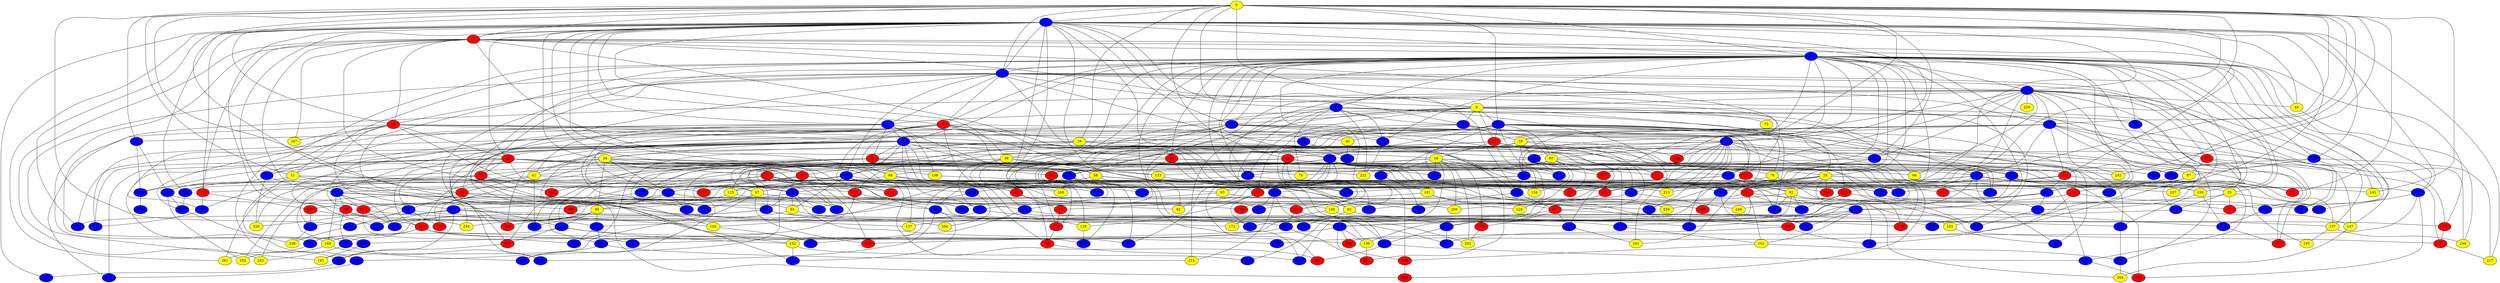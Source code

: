 graph {
0 [style = filled fillcolor = yellow];
1 [style = filled fillcolor = blue];
2 [style = filled fillcolor = red];
3 [style = filled fillcolor = blue];
4 [style = filled fillcolor = blue];
5 [style = filled fillcolor = blue];
6 [style = filled fillcolor = yellow];
7 [style = filled fillcolor = blue];
8 [style = filled fillcolor = red];
9 [style = filled fillcolor = blue];
10 [style = filled fillcolor = red];
11 [style = filled fillcolor = blue];
12 [style = filled fillcolor = blue];
13 [style = filled fillcolor = blue];
14 [style = filled fillcolor = blue];
15 [style = filled fillcolor = blue];
16 [style = filled fillcolor = yellow];
17 [style = filled fillcolor = red];
18 [style = filled fillcolor = yellow];
19 [style = filled fillcolor = blue];
20 [style = filled fillcolor = blue];
21 [style = filled fillcolor = blue];
22 [style = filled fillcolor = blue];
23 [style = filled fillcolor = blue];
24 [style = filled fillcolor = blue];
25 [style = filled fillcolor = yellow];
26 [style = filled fillcolor = yellow];
27 [style = filled fillcolor = blue];
28 [style = filled fillcolor = yellow];
29 [style = filled fillcolor = blue];
30 [style = filled fillcolor = red];
31 [style = filled fillcolor = blue];
32 [style = filled fillcolor = red];
33 [style = filled fillcolor = blue];
34 [style = filled fillcolor = red];
35 [style = filled fillcolor = yellow];
36 [style = filled fillcolor = blue];
37 [style = filled fillcolor = blue];
38 [style = filled fillcolor = yellow];
39 [style = filled fillcolor = red];
40 [style = filled fillcolor = yellow];
41 [style = filled fillcolor = yellow];
42 [style = filled fillcolor = blue];
43 [style = filled fillcolor = red];
44 [style = filled fillcolor = red];
45 [style = filled fillcolor = blue];
46 [style = filled fillcolor = red];
47 [style = filled fillcolor = blue];
48 [style = filled fillcolor = yellow];
49 [style = filled fillcolor = red];
50 [style = filled fillcolor = red];
51 [style = filled fillcolor = yellow];
52 [style = filled fillcolor = blue];
53 [style = filled fillcolor = blue];
54 [style = filled fillcolor = yellow];
55 [style = filled fillcolor = blue];
56 [style = filled fillcolor = red];
57 [style = filled fillcolor = red];
58 [style = filled fillcolor = yellow];
59 [style = filled fillcolor = blue];
60 [style = filled fillcolor = yellow];
61 [style = filled fillcolor = blue];
62 [style = filled fillcolor = red];
63 [style = filled fillcolor = blue];
64 [style = filled fillcolor = blue];
65 [style = filled fillcolor = yellow];
66 [style = filled fillcolor = yellow];
67 [style = filled fillcolor = yellow];
68 [style = filled fillcolor = blue];
69 [style = filled fillcolor = blue];
70 [style = filled fillcolor = red];
71 [style = filled fillcolor = blue];
72 [style = filled fillcolor = red];
73 [style = filled fillcolor = blue];
74 [style = filled fillcolor = red];
75 [style = filled fillcolor = yellow];
76 [style = filled fillcolor = yellow];
77 [style = filled fillcolor = blue];
78 [style = filled fillcolor = yellow];
79 [style = filled fillcolor = red];
80 [style = filled fillcolor = red];
81 [style = filled fillcolor = blue];
82 [style = filled fillcolor = yellow];
83 [style = filled fillcolor = blue];
84 [style = filled fillcolor = red];
85 [style = filled fillcolor = red];
86 [style = filled fillcolor = red];
87 [style = filled fillcolor = yellow];
88 [style = filled fillcolor = yellow];
89 [style = filled fillcolor = red];
90 [style = filled fillcolor = blue];
91 [style = filled fillcolor = red];
92 [style = filled fillcolor = yellow];
93 [style = filled fillcolor = yellow];
94 [style = filled fillcolor = red];
95 [style = filled fillcolor = yellow];
96 [style = filled fillcolor = red];
97 [style = filled fillcolor = red];
98 [style = filled fillcolor = blue];
99 [style = filled fillcolor = red];
100 [style = filled fillcolor = blue];
101 [style = filled fillcolor = blue];
102 [style = filled fillcolor = yellow];
103 [style = filled fillcolor = blue];
104 [style = filled fillcolor = blue];
105 [style = filled fillcolor = red];
106 [style = filled fillcolor = yellow];
107 [style = filled fillcolor = blue];
108 [style = filled fillcolor = yellow];
109 [style = filled fillcolor = blue];
110 [style = filled fillcolor = blue];
111 [style = filled fillcolor = red];
112 [style = filled fillcolor = blue];
113 [style = filled fillcolor = blue];
114 [style = filled fillcolor = blue];
115 [style = filled fillcolor = blue];
116 [style = filled fillcolor = blue];
117 [style = filled fillcolor = blue];
118 [style = filled fillcolor = blue];
119 [style = filled fillcolor = blue];
120 [style = filled fillcolor = blue];
121 [style = filled fillcolor = blue];
122 [style = filled fillcolor = red];
123 [style = filled fillcolor = red];
124 [style = filled fillcolor = blue];
125 [style = filled fillcolor = yellow];
126 [style = filled fillcolor = blue];
127 [style = filled fillcolor = red];
128 [style = filled fillcolor = yellow];
129 [style = filled fillcolor = yellow];
130 [style = filled fillcolor = red];
131 [style = filled fillcolor = blue];
132 [style = filled fillcolor = red];
133 [style = filled fillcolor = yellow];
134 [style = filled fillcolor = yellow];
135 [style = filled fillcolor = blue];
136 [style = filled fillcolor = blue];
137 [style = filled fillcolor = yellow];
138 [style = filled fillcolor = blue];
139 [style = filled fillcolor = yellow];
140 [style = filled fillcolor = blue];
141 [style = filled fillcolor = blue];
142 [style = filled fillcolor = blue];
143 [style = filled fillcolor = red];
144 [style = filled fillcolor = red];
145 [style = filled fillcolor = yellow];
146 [style = filled fillcolor = blue];
147 [style = filled fillcolor = yellow];
148 [style = filled fillcolor = red];
149 [style = filled fillcolor = red];
150 [style = filled fillcolor = red];
151 [style = filled fillcolor = yellow];
152 [style = filled fillcolor = yellow];
153 [style = filled fillcolor = red];
154 [style = filled fillcolor = blue];
155 [style = filled fillcolor = blue];
156 [style = filled fillcolor = red];
157 [style = filled fillcolor = yellow];
158 [style = filled fillcolor = blue];
159 [style = filled fillcolor = yellow];
160 [style = filled fillcolor = blue];
161 [style = filled fillcolor = blue];
162 [style = filled fillcolor = blue];
163 [style = filled fillcolor = blue];
164 [style = filled fillcolor = blue];
165 [style = filled fillcolor = blue];
166 [style = filled fillcolor = blue];
167 [style = filled fillcolor = red];
168 [style = filled fillcolor = yellow];
169 [style = filled fillcolor = yellow];
170 [style = filled fillcolor = red];
171 [style = filled fillcolor = red];
172 [style = filled fillcolor = yellow];
173 [style = filled fillcolor = blue];
174 [style = filled fillcolor = red];
175 [style = filled fillcolor = blue];
176 [style = filled fillcolor = blue];
177 [style = filled fillcolor = blue];
178 [style = filled fillcolor = red];
179 [style = filled fillcolor = blue];
180 [style = filled fillcolor = red];
181 [style = filled fillcolor = yellow];
182 [style = filled fillcolor = blue];
183 [style = filled fillcolor = red];
184 [style = filled fillcolor = blue];
185 [style = filled fillcolor = red];
186 [style = filled fillcolor = blue];
187 [style = filled fillcolor = red];
188 [style = filled fillcolor = blue];
189 [style = filled fillcolor = red];
190 [style = filled fillcolor = blue];
191 [style = filled fillcolor = yellow];
192 [style = filled fillcolor = red];
193 [style = filled fillcolor = blue];
194 [style = filled fillcolor = red];
195 [style = filled fillcolor = yellow];
196 [style = filled fillcolor = blue];
197 [style = filled fillcolor = yellow];
198 [style = filled fillcolor = blue];
199 [style = filled fillcolor = blue];
200 [style = filled fillcolor = blue];
201 [style = filled fillcolor = blue];
202 [style = filled fillcolor = yellow];
203 [style = filled fillcolor = blue];
204 [style = filled fillcolor = yellow];
205 [style = filled fillcolor = blue];
206 [style = filled fillcolor = yellow];
207 [style = filled fillcolor = blue];
208 [style = filled fillcolor = blue];
209 [style = filled fillcolor = blue];
210 [style = filled fillcolor = blue];
211 [style = filled fillcolor = blue];
212 [style = filled fillcolor = blue];
213 [style = filled fillcolor = yellow];
214 [style = filled fillcolor = yellow];
215 [style = filled fillcolor = blue];
216 [style = filled fillcolor = blue];
217 [style = filled fillcolor = yellow];
218 [style = filled fillcolor = blue];
219 [style = filled fillcolor = blue];
220 [style = filled fillcolor = yellow];
221 [style = filled fillcolor = blue];
222 [style = filled fillcolor = blue];
223 [style = filled fillcolor = blue];
224 [style = filled fillcolor = blue];
225 [style = filled fillcolor = red];
226 [style = filled fillcolor = blue];
227 [style = filled fillcolor = blue];
228 [style = filled fillcolor = yellow];
229 [style = filled fillcolor = yellow];
230 [style = filled fillcolor = red];
231 [style = filled fillcolor = blue];
232 [style = filled fillcolor = yellow];
233 [style = filled fillcolor = blue];
234 [style = filled fillcolor = blue];
235 [style = filled fillcolor = red];
236 [style = filled fillcolor = blue];
237 [style = filled fillcolor = yellow];
238 [style = filled fillcolor = blue];
239 [style = filled fillcolor = yellow];
240 [style = filled fillcolor = red];
241 [style = filled fillcolor = yellow];
242 [style = filled fillcolor = yellow];
243 [style = filled fillcolor = yellow];
244 [style = filled fillcolor = yellow];
245 [style = filled fillcolor = blue];
246 [style = filled fillcolor = blue];
247 [style = filled fillcolor = blue];
248 [style = filled fillcolor = yellow];
249 [style = filled fillcolor = yellow];
250 [style = filled fillcolor = blue];
251 [style = filled fillcolor = blue];
252 [style = filled fillcolor = yellow];
253 [style = filled fillcolor = red];
254 [style = filled fillcolor = blue];
255 [style = filled fillcolor = blue];
256 [style = filled fillcolor = blue];
257 [style = filled fillcolor = blue];
258 [style = filled fillcolor = yellow];
259 [style = filled fillcolor = yellow];
260 [style = filled fillcolor = blue];
261 [style = filled fillcolor = yellow];
262 [style = filled fillcolor = red];
263 [style = filled fillcolor = red];
0 -- 4;
0 -- 3;
0 -- 2;
0 -- 1;
0 -- 6;
0 -- 9;
0 -- 10;
0 -- 12;
0 -- 16;
0 -- 22;
0 -- 28;
0 -- 31;
0 -- 37;
0 -- 49;
0 -- 50;
0 -- 51;
0 -- 52;
0 -- 56;
0 -- 59;
0 -- 72;
0 -- 100;
0 -- 145;
0 -- 193;
0 -- 210;
0 -- 242;
1 -- 2;
1 -- 3;
1 -- 4;
1 -- 5;
1 -- 7;
1 -- 8;
1 -- 11;
1 -- 14;
1 -- 19;
1 -- 20;
1 -- 23;
1 -- 26;
1 -- 30;
1 -- 33;
1 -- 38;
1 -- 46;
1 -- 48;
1 -- 62;
1 -- 68;
1 -- 77;
1 -- 86;
1 -- 90;
1 -- 96;
1 -- 104;
1 -- 128;
1 -- 144;
1 -- 158;
1 -- 163;
1 -- 168;
1 -- 192;
1 -- 217;
1 -- 224;
1 -- 261;
2 -- 3;
2 -- 6;
2 -- 10;
2 -- 46;
2 -- 64;
2 -- 85;
2 -- 88;
2 -- 93;
2 -- 167;
2 -- 180;
2 -- 197;
2 -- 218;
2 -- 236;
2 -- 243;
3 -- 4;
3 -- 5;
3 -- 8;
3 -- 11;
3 -- 13;
3 -- 14;
3 -- 19;
3 -- 20;
3 -- 24;
3 -- 25;
3 -- 28;
3 -- 35;
3 -- 38;
3 -- 42;
3 -- 44;
3 -- 48;
3 -- 50;
3 -- 51;
3 -- 70;
3 -- 71;
3 -- 76;
3 -- 77;
3 -- 105;
3 -- 107;
3 -- 119;
3 -- 141;
3 -- 143;
3 -- 147;
3 -- 148;
3 -- 155;
3 -- 159;
3 -- 163;
3 -- 164;
3 -- 170;
3 -- 213;
3 -- 230;
3 -- 233;
3 -- 237;
3 -- 244;
4 -- 5;
4 -- 7;
4 -- 8;
4 -- 9;
4 -- 10;
4 -- 15;
4 -- 29;
4 -- 79;
4 -- 81;
4 -- 102;
4 -- 122;
4 -- 129;
4 -- 142;
4 -- 191;
4 -- 256;
4 -- 263;
5 -- 6;
5 -- 9;
5 -- 20;
5 -- 21;
5 -- 35;
5 -- 48;
5 -- 52;
5 -- 55;
5 -- 57;
5 -- 66;
5 -- 80;
5 -- 86;
5 -- 100;
5 -- 145;
5 -- 177;
5 -- 196;
5 -- 229;
5 -- 241;
6 -- 7;
6 -- 11;
6 -- 12;
6 -- 17;
6 -- 22;
6 -- 23;
6 -- 25;
6 -- 26;
6 -- 66;
6 -- 71;
6 -- 75;
6 -- 115;
6 -- 253;
7 -- 13;
7 -- 24;
7 -- 27;
7 -- 31;
7 -- 39;
7 -- 41;
7 -- 108;
7 -- 115;
7 -- 223;
8 -- 16;
8 -- 40;
8 -- 44;
8 -- 51;
8 -- 53;
8 -- 54;
8 -- 58;
8 -- 88;
8 -- 96;
8 -- 182;
8 -- 185;
8 -- 192;
8 -- 212;
9 -- 17;
9 -- 21;
9 -- 40;
9 -- 57;
9 -- 62;
9 -- 123;
9 -- 147;
9 -- 183;
9 -- 188;
9 -- 253;
10 -- 13;
10 -- 27;
10 -- 30;
10 -- 37;
10 -- 91;
10 -- 113;
10 -- 121;
10 -- 122;
10 -- 127;
10 -- 197;
10 -- 231;
11 -- 14;
11 -- 29;
11 -- 55;
11 -- 63;
11 -- 97;
11 -- 114;
11 -- 160;
11 -- 162;
11 -- 198;
11 -- 260;
12 -- 15;
12 -- 16;
12 -- 17;
12 -- 45;
12 -- 47;
12 -- 60;
12 -- 65;
12 -- 73;
12 -- 76;
12 -- 130;
12 -- 136;
12 -- 150;
12 -- 209;
12 -- 222;
12 -- 228;
12 -- 242;
12 -- 247;
13 -- 15;
13 -- 18;
13 -- 29;
13 -- 30;
13 -- 33;
13 -- 39;
13 -- 58;
13 -- 63;
13 -- 72;
13 -- 83;
13 -- 87;
13 -- 99;
13 -- 101;
13 -- 111;
13 -- 153;
13 -- 158;
13 -- 160;
13 -- 162;
13 -- 173;
13 -- 183;
13 -- 187;
13 -- 207;
13 -- 218;
13 -- 257;
14 -- 36;
14 -- 52;
14 -- 59;
14 -- 60;
14 -- 91;
14 -- 99;
14 -- 103;
14 -- 125;
14 -- 133;
14 -- 139;
14 -- 148;
14 -- 213;
14 -- 227;
14 -- 247;
14 -- 263;
15 -- 22;
15 -- 56;
15 -- 64;
15 -- 65;
15 -- 69;
15 -- 76;
15 -- 79;
15 -- 84;
15 -- 92;
15 -- 122;
15 -- 165;
15 -- 176;
15 -- 200;
15 -- 209;
15 -- 242;
15 -- 257;
15 -- 260;
15 -- 262;
16 -- 26;
16 -- 32;
16 -- 36;
16 -- 45;
16 -- 67;
16 -- 138;
17 -- 18;
17 -- 39;
17 -- 41;
17 -- 45;
17 -- 134;
17 -- 205;
17 -- 222;
17 -- 248;
18 -- 21;
18 -- 25;
18 -- 73;
18 -- 100;
18 -- 107;
18 -- 115;
18 -- 140;
18 -- 178;
18 -- 202;
18 -- 250;
18 -- 259;
19 -- 23;
19 -- 24;
19 -- 34;
19 -- 78;
19 -- 85;
19 -- 120;
19 -- 123;
19 -- 155;
19 -- 214;
19 -- 232;
19 -- 241;
20 -- 69;
20 -- 87;
20 -- 157;
20 -- 217;
21 -- 37;
21 -- 80;
21 -- 90;
21 -- 94;
21 -- 159;
22 -- 34;
22 -- 35;
22 -- 53;
22 -- 81;
22 -- 110;
22 -- 142;
22 -- 179;
22 -- 237;
22 -- 240;
23 -- 28;
23 -- 34;
23 -- 42;
23 -- 60;
23 -- 161;
24 -- 225;
24 -- 232;
25 -- 33;
25 -- 46;
25 -- 63;
25 -- 83;
25 -- 92;
25 -- 98;
25 -- 105;
25 -- 143;
25 -- 156;
25 -- 211;
26 -- 27;
26 -- 32;
26 -- 47;
26 -- 58;
26 -- 95;
26 -- 104;
26 -- 108;
26 -- 111;
26 -- 120;
26 -- 131;
26 -- 171;
26 -- 176;
27 -- 83;
27 -- 118;
27 -- 220;
28 -- 36;
28 -- 38;
28 -- 49;
28 -- 61;
28 -- 148;
28 -- 156;
28 -- 250;
29 -- 43;
29 -- 54;
29 -- 106;
29 -- 125;
29 -- 145;
29 -- 186;
29 -- 262;
30 -- 32;
30 -- 67;
30 -- 73;
30 -- 74;
30 -- 79;
30 -- 117;
30 -- 133;
30 -- 185;
30 -- 190;
30 -- 221;
30 -- 226;
30 -- 231;
30 -- 258;
31 -- 118;
31 -- 226;
32 -- 43;
32 -- 47;
32 -- 97;
32 -- 126;
32 -- 127;
32 -- 226;
33 -- 93;
33 -- 131;
33 -- 139;
33 -- 214;
34 -- 128;
34 -- 135;
35 -- 68;
35 -- 70;
35 -- 119;
35 -- 165;
36 -- 61;
36 -- 74;
36 -- 134;
36 -- 167;
37 -- 97;
37 -- 141;
38 -- 101;
38 -- 133;
38 -- 170;
38 -- 194;
38 -- 216;
38 -- 232;
39 -- 41;
39 -- 53;
39 -- 78;
39 -- 84;
39 -- 91;
39 -- 110;
39 -- 112;
39 -- 113;
39 -- 171;
40 -- 124;
41 -- 50;
41 -- 200;
41 -- 213;
41 -- 252;
42 -- 124;
43 -- 86;
43 -- 94;
44 -- 66;
44 -- 82;
44 -- 98;
44 -- 153;
44 -- 169;
44 -- 234;
44 -- 250;
45 -- 109;
45 -- 125;
45 -- 159;
45 -- 195;
45 -- 211;
45 -- 258;
46 -- 113;
46 -- 189;
47 -- 95;
47 -- 121;
47 -- 196;
47 -- 202;
47 -- 257;
48 -- 248;
49 -- 55;
49 -- 61;
49 -- 84;
49 -- 93;
49 -- 140;
49 -- 149;
50 -- 82;
50 -- 117;
50 -- 150;
50 -- 152;
50 -- 243;
51 -- 110;
51 -- 118;
51 -- 130;
51 -- 146;
51 -- 154;
52 -- 62;
52 -- 71;
52 -- 82;
52 -- 89;
52 -- 143;
53 -- 54;
53 -- 59;
53 -- 64;
53 -- 112;
53 -- 180;
53 -- 235;
54 -- 200;
54 -- 206;
55 -- 65;
55 -- 92;
55 -- 105;
55 -- 127;
55 -- 163;
56 -- 70;
56 -- 106;
56 -- 151;
56 -- 166;
56 -- 172;
57 -- 87;
57 -- 174;
57 -- 256;
58 -- 89;
58 -- 119;
58 -- 129;
58 -- 134;
58 -- 189;
58 -- 203;
60 -- 78;
60 -- 88;
60 -- 89;
60 -- 157;
60 -- 167;
60 -- 175;
60 -- 184;
60 -- 228;
62 -- 67;
62 -- 72;
62 -- 77;
62 -- 175;
63 -- 101;
63 -- 249;
64 -- 85;
64 -- 128;
64 -- 183;
64 -- 236;
65 -- 112;
65 -- 258;
67 -- 132;
67 -- 140;
67 -- 191;
67 -- 245;
68 -- 135;
68 -- 147;
71 -- 95;
71 -- 175;
73 -- 181;
73 -- 234;
74 -- 90;
74 -- 103;
74 -- 109;
74 -- 123;
74 -- 130;
74 -- 132;
74 -- 180;
74 -- 186;
74 -- 192;
76 -- 99;
76 -- 204;
77 -- 81;
77 -- 138;
77 -- 203;
77 -- 249;
79 -- 194;
79 -- 220;
79 -- 245;
79 -- 261;
81 -- 98;
83 -- 96;
83 -- 117;
83 -- 137;
83 -- 144;
83 -- 169;
83 -- 174;
83 -- 251;
85 -- 174;
86 -- 107;
86 -- 182;
87 -- 109;
87 -- 136;
87 -- 255;
88 -- 104;
88 -- 137;
88 -- 168;
88 -- 201;
90 -- 135;
90 -- 212;
90 -- 219;
90 -- 221;
91 -- 136;
92 -- 166;
92 -- 208;
92 -- 209;
92 -- 246;
92 -- 259;
93 -- 157;
93 -- 199;
94 -- 170;
95 -- 116;
95 -- 146;
95 -- 244;
95 -- 251;
96 -- 111;
96 -- 116;
96 -- 177;
97 -- 102;
97 -- 137;
97 -- 178;
97 -- 207;
99 -- 179;
100 -- 114;
101 -- 193;
101 -- 255;
102 -- 247;
103 -- 146;
104 -- 223;
106 -- 161;
106 -- 215;
107 -- 132;
107 -- 225;
108 -- 141;
109 -- 116;
109 -- 206;
110 -- 218;
111 -- 169;
111 -- 177;
111 -- 198;
111 -- 215;
111 -- 260;
113 -- 160;
115 -- 120;
115 -- 142;
115 -- 152;
115 -- 168;
115 -- 176;
116 -- 184;
116 -- 205;
117 -- 138;
117 -- 171;
117 -- 193;
118 -- 172;
118 -- 223;
118 -- 252;
119 -- 126;
119 -- 151;
119 -- 201;
119 -- 227;
121 -- 129;
121 -- 156;
121 -- 158;
121 -- 164;
121 -- 173;
122 -- 126;
122 -- 222;
123 -- 131;
123 -- 166;
123 -- 238;
125 -- 144;
125 -- 173;
125 -- 259;
126 -- 139;
126 -- 154;
126 -- 230;
126 -- 235;
128 -- 198;
129 -- 210;
130 -- 162;
130 -- 184;
131 -- 172;
133 -- 207;
136 -- 149;
136 -- 201;
138 -- 151;
139 -- 225;
143 -- 208;
143 -- 234;
143 -- 256;
144 -- 205;
144 -- 220;
144 -- 227;
144 -- 251;
146 -- 152;
146 -- 153;
146 -- 233;
146 -- 236;
147 -- 204;
151 -- 188;
151 -- 230;
152 -- 212;
152 -- 246;
153 -- 164;
154 -- 191;
155 -- 237;
157 -- 195;
157 -- 248;
159 -- 161;
159 -- 238;
161 -- 188;
162 -- 179;
162 -- 210;
163 -- 165;
163 -- 235;
163 -- 240;
164 -- 224;
166 -- 187;
169 -- 186;
169 -- 252;
170 -- 185;
174 -- 217;
177 -- 221;
177 -- 243;
178 -- 202;
179 -- 182;
179 -- 219;
181 -- 187;
181 -- 216;
181 -- 228;
182 -- 211;
182 -- 262;
184 -- 190;
184 -- 214;
185 -- 203;
187 -- 208;
187 -- 219;
188 -- 204;
189 -- 216;
189 -- 244;
190 -- 231;
193 -- 239;
207 -- 241;
211 -- 240;
216 -- 239;
218 -- 238;
223 -- 239;
226 -- 254;
230 -- 263;
236 -- 261;
238 -- 253;
}
